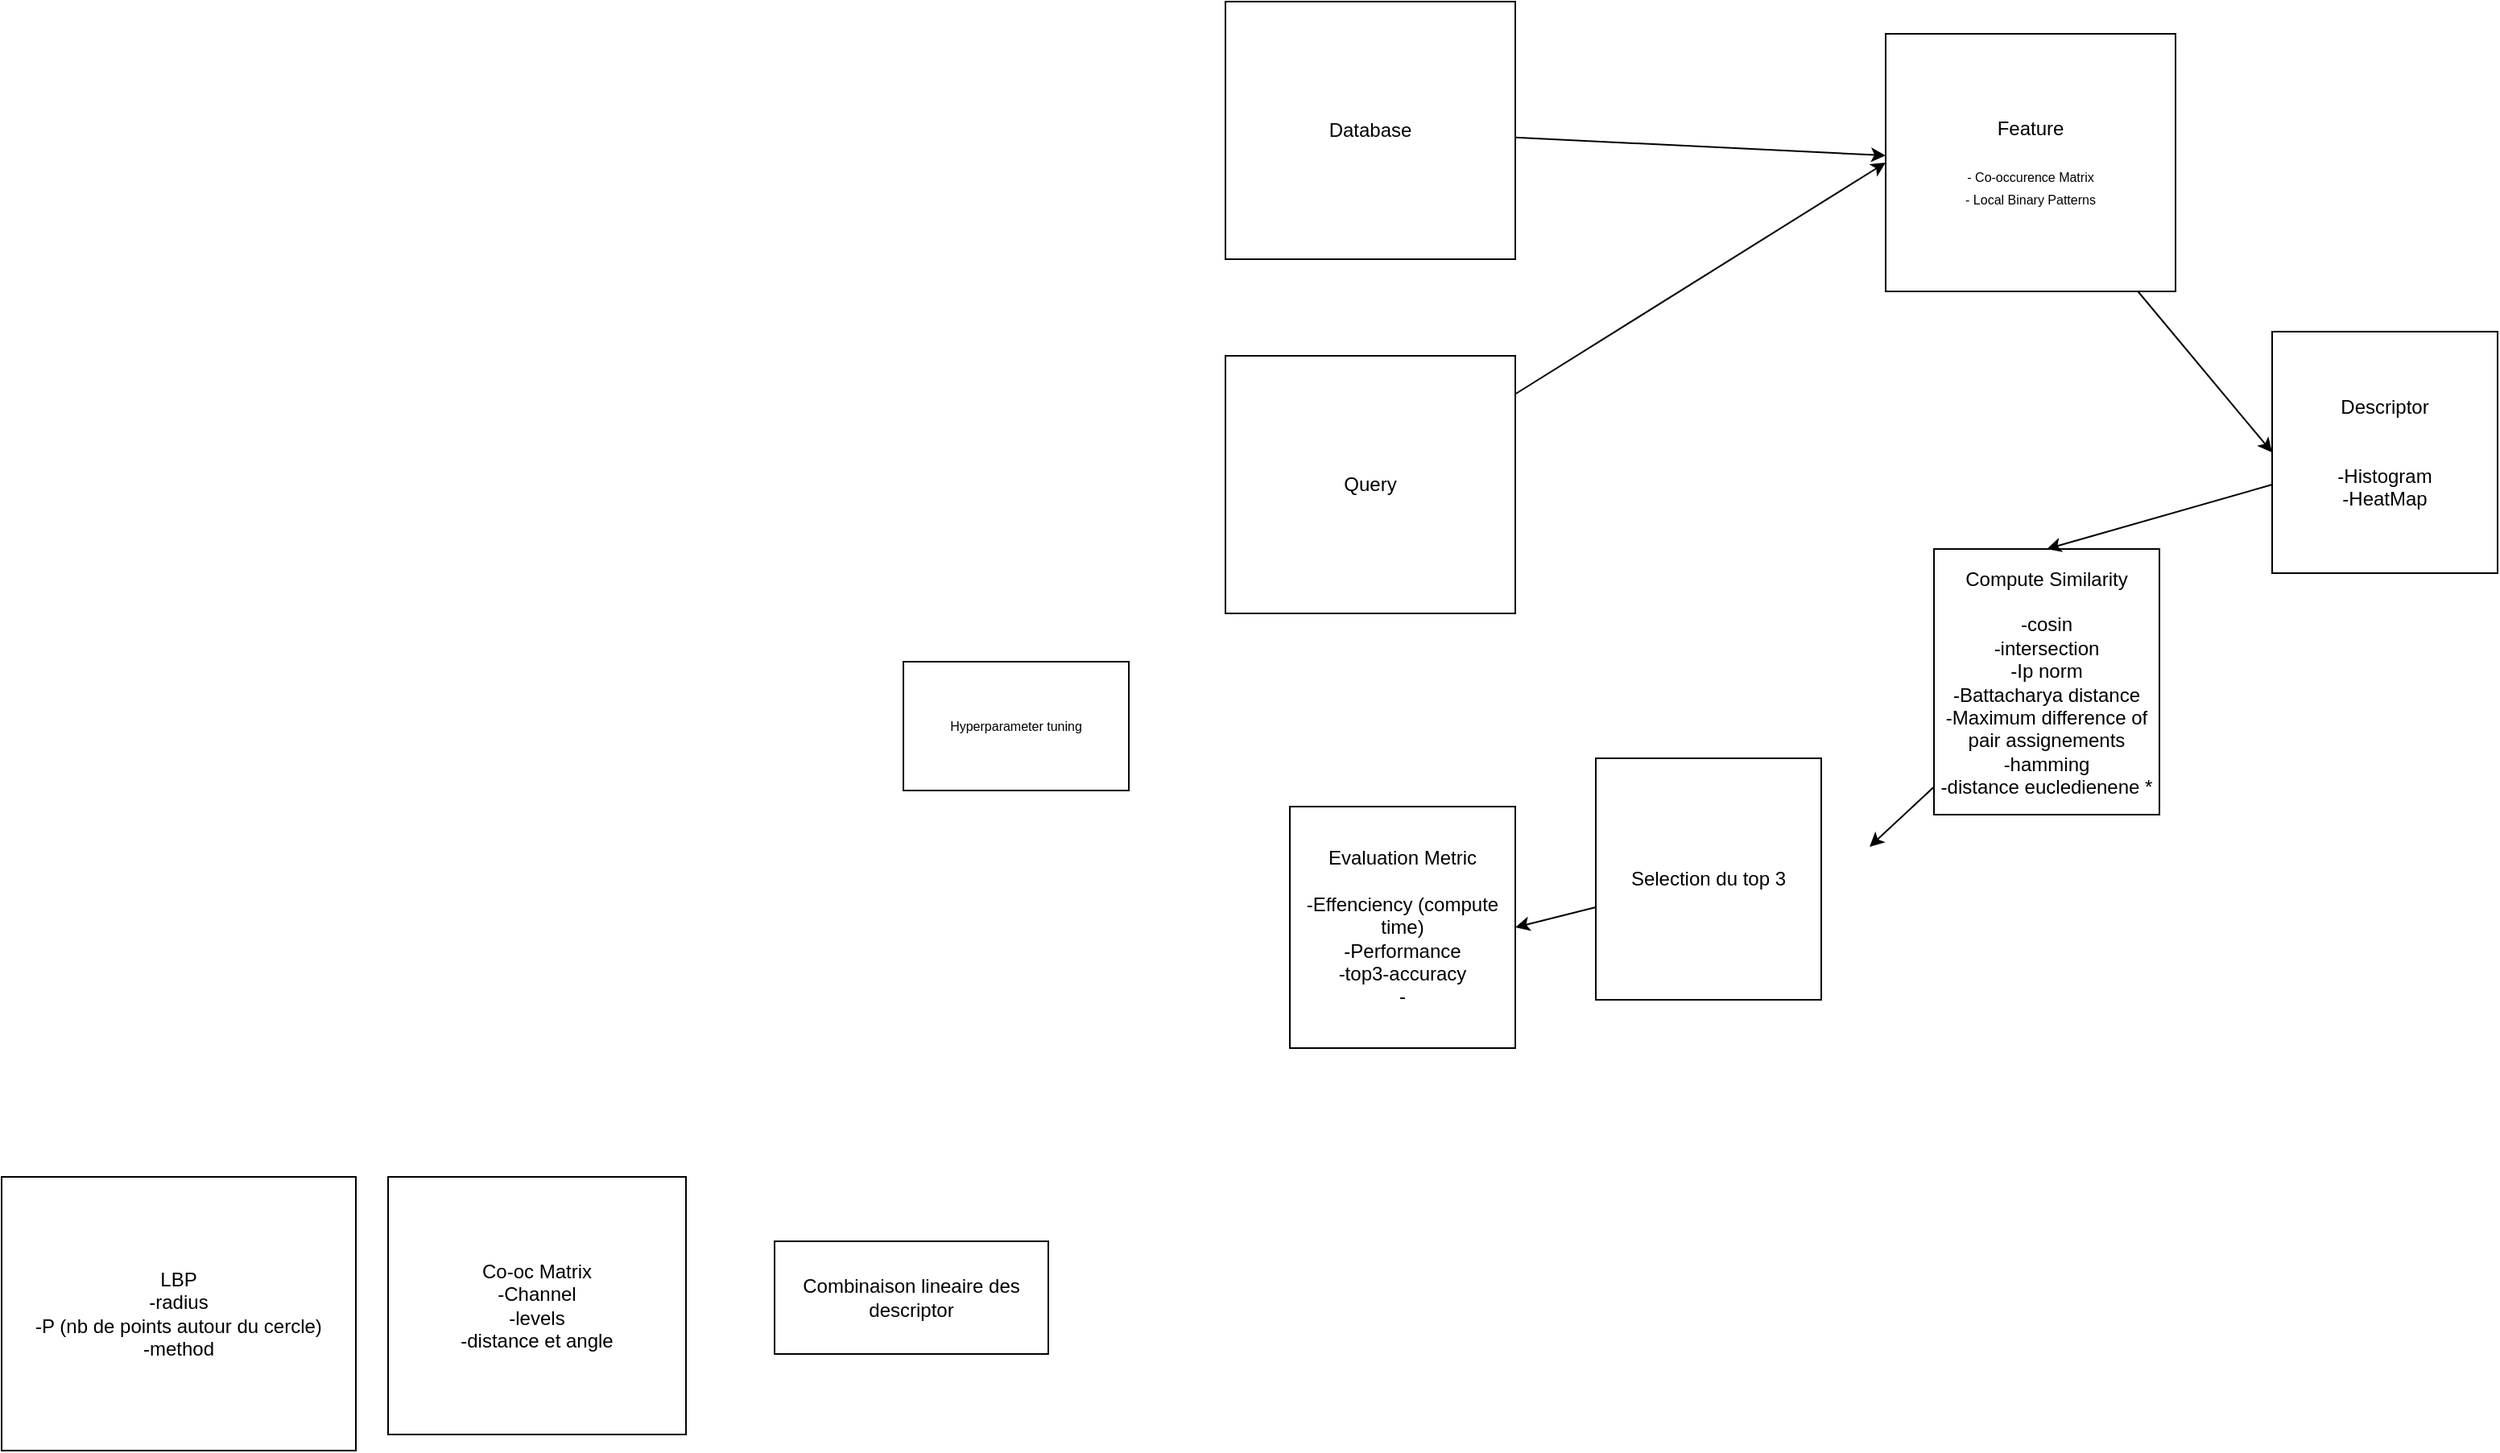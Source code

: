 <mxfile>
    <diagram id="iHw6VDLV7M3FEuWsw00P" name="Page-1">
        <mxGraphModel dx="1618" dy="1450" grid="1" gridSize="10" guides="1" tooltips="1" connect="1" arrows="1" fold="1" page="1" pageScale="1" pageWidth="850" pageHeight="1100" math="0" shadow="0">
            <root>
                <mxCell id="0"/>
                <mxCell id="1" parent="0"/>
                <mxCell id="6" style="edgeStyle=none;html=1;entryX=0;entryY=0.5;entryDx=0;entryDy=0;fontSize=8;" parent="1" source="2" target="5" edge="1">
                    <mxGeometry relative="1" as="geometry"/>
                </mxCell>
                <mxCell id="2" value="Feature&lt;br&gt;&lt;br&gt;&lt;font style=&quot;font-size: 8px;&quot;&gt;- Co-occurence Matrix&lt;br&gt;- Local Binary Patterns&lt;/font&gt;" style="rounded=0;whiteSpace=wrap;html=1;" parent="1" vertex="1">
                    <mxGeometry x="370" y="10" width="180" height="160" as="geometry"/>
                </mxCell>
                <mxCell id="12" style="edgeStyle=none;html=1;entryX=1;entryY=0.5;entryDx=0;entryDy=0;fontSize=8;" parent="1" source="3" edge="1">
                    <mxGeometry relative="1" as="geometry">
                        <mxPoint x="360" y="515" as="targetPoint"/>
                    </mxGeometry>
                </mxCell>
                <mxCell id="3" value="Compute Similarity&lt;br&gt;&lt;br&gt;-cosin&lt;br&gt;-intersection&lt;br&gt;-Ip norm&lt;br&gt;-Battacharya distance&lt;br&gt;-Maximum difference of pair assignements&lt;br&gt;-hamming&lt;br&gt;-distance eucledienene *&lt;br&gt;" style="rounded=0;whiteSpace=wrap;html=1;" parent="1" vertex="1">
                    <mxGeometry x="400" y="330" width="140" height="165" as="geometry"/>
                </mxCell>
                <mxCell id="7" style="edgeStyle=none;html=1;entryX=0.5;entryY=0;entryDx=0;entryDy=0;fontSize=8;" parent="1" source="5" target="3" edge="1">
                    <mxGeometry relative="1" as="geometry"/>
                </mxCell>
                <mxCell id="5" value="Descriptor&lt;br&gt;&lt;br&gt;&lt;br&gt;-Histogram&lt;br&gt;-HeatMap&lt;br&gt;" style="rounded=0;whiteSpace=wrap;html=1;" parent="1" vertex="1">
                    <mxGeometry x="610" y="195" width="140" height="150" as="geometry"/>
                </mxCell>
                <mxCell id="20" style="edgeStyle=none;html=1;entryX=1;entryY=0.5;entryDx=0;entryDy=0;fontSize=8;" parent="1" source="11" target="19" edge="1">
                    <mxGeometry relative="1" as="geometry"/>
                </mxCell>
                <mxCell id="11" value="Selection du top 3&lt;br&gt;" style="rounded=0;whiteSpace=wrap;html=1;" parent="1" vertex="1">
                    <mxGeometry x="190" y="460" width="140" height="150" as="geometry"/>
                </mxCell>
                <mxCell id="15" style="edgeStyle=none;html=1;fontSize=8;" parent="1" source="14" target="2" edge="1">
                    <mxGeometry relative="1" as="geometry"/>
                </mxCell>
                <mxCell id="14" value="Database&lt;br&gt;" style="rounded=0;whiteSpace=wrap;html=1;" parent="1" vertex="1">
                    <mxGeometry x="-40" y="-10" width="180" height="160" as="geometry"/>
                </mxCell>
                <mxCell id="17" style="edgeStyle=none;html=1;entryX=0;entryY=0.5;entryDx=0;entryDy=0;fontSize=8;" parent="1" source="16" target="2" edge="1">
                    <mxGeometry relative="1" as="geometry"/>
                </mxCell>
                <mxCell id="16" value="Query" style="rounded=0;whiteSpace=wrap;html=1;" parent="1" vertex="1">
                    <mxGeometry x="-40" y="210" width="180" height="160" as="geometry"/>
                </mxCell>
                <mxCell id="19" value="Evaluation Metric&lt;br&gt;&lt;br&gt;-Effenciency (compute time)&lt;br&gt;-Performance&lt;br&gt;-top3-accuracy&lt;br&gt;-" style="rounded=0;whiteSpace=wrap;html=1;" parent="1" vertex="1">
                    <mxGeometry y="490" width="140" height="150" as="geometry"/>
                </mxCell>
                <mxCell id="21" value="Hyperparameter tuning" style="rounded=0;whiteSpace=wrap;html=1;fontSize=8;" parent="1" vertex="1">
                    <mxGeometry x="-240" y="400" width="140" height="80" as="geometry"/>
                </mxCell>
                <mxCell id="22" value="Co-oc Matrix&lt;br&gt;-Channel&lt;br&gt;-levels&lt;br&gt;-distance et angle" style="rounded=0;whiteSpace=wrap;html=1;" vertex="1" parent="1">
                    <mxGeometry x="-560" y="720" width="185" height="160" as="geometry"/>
                </mxCell>
                <mxCell id="23" value="Combinaison lineaire des descriptor" style="rounded=0;whiteSpace=wrap;html=1;" vertex="1" parent="1">
                    <mxGeometry x="-320" y="760" width="170" height="70" as="geometry"/>
                </mxCell>
                <mxCell id="24" value="LBP&lt;br&gt;-radius&lt;br&gt;-P (nb de points autour du cercle)&lt;br&gt;-method" style="rounded=0;whiteSpace=wrap;html=1;" vertex="1" parent="1">
                    <mxGeometry x="-800" y="720" width="220" height="170" as="geometry"/>
                </mxCell>
            </root>
        </mxGraphModel>
    </diagram>
</mxfile>
